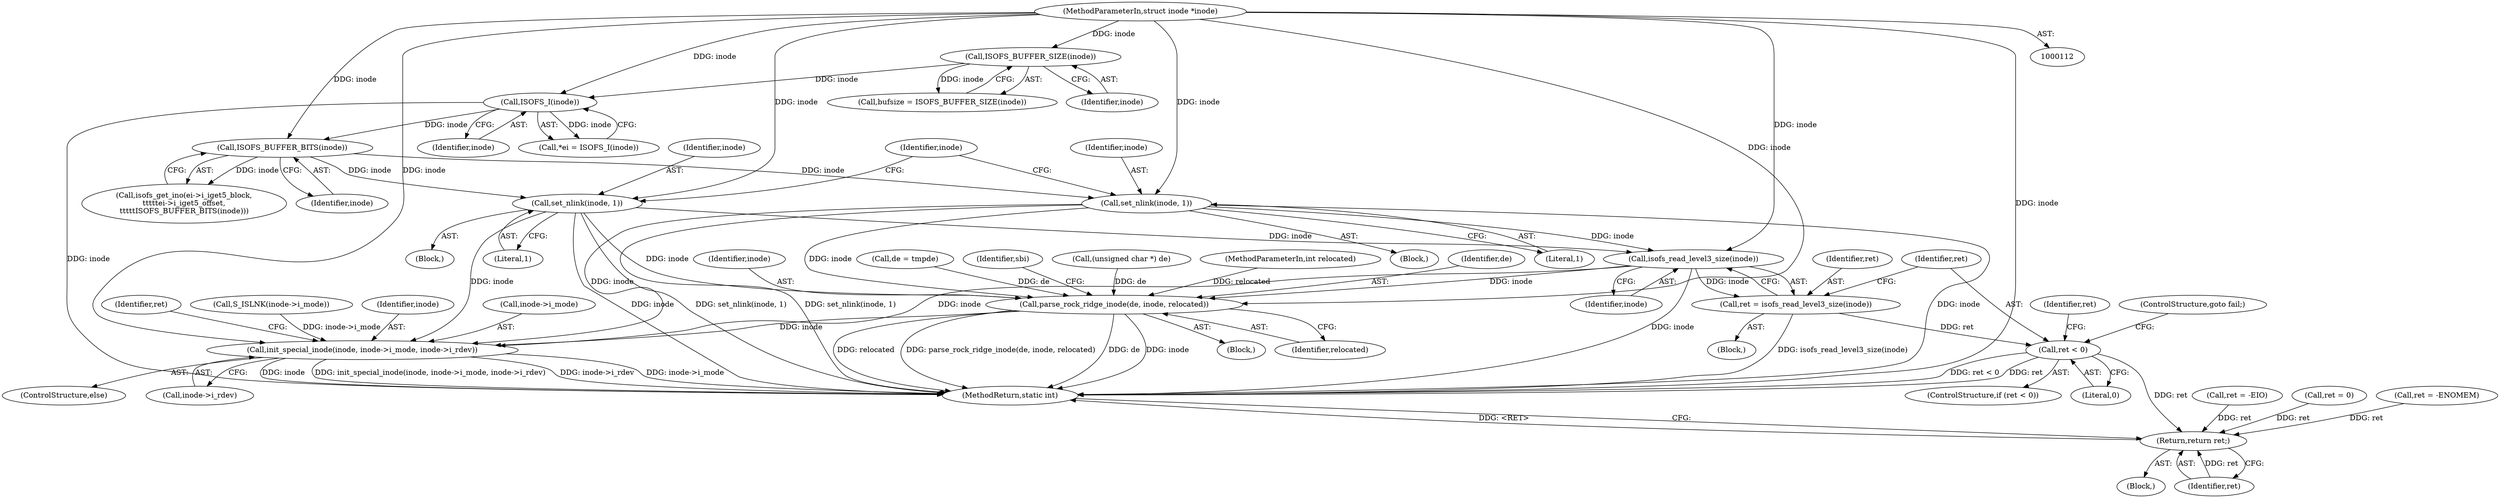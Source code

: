 digraph "0_linux_410dd3cf4c9b36f27ed4542ee18b1af5e68645a4_0@API" {
"1000409" [label="(Call,isofs_read_level3_size(inode))"];
"1000314" [label="(Call,set_nlink(inode, 1))"];
"1000272" [label="(Call,ISOFS_BUFFER_BITS(inode))"];
"1000153" [label="(Call,ISOFS_I(inode))"];
"1000130" [label="(Call,ISOFS_BUFFER_SIZE(inode))"];
"1000113" [label="(MethodParameterIn,struct inode *inode)"];
"1000346" [label="(Call,set_nlink(inode, 1))"];
"1000407" [label="(Call,ret = isofs_read_level3_size(inode))"];
"1000412" [label="(Call,ret < 0)"];
"1000722" [label="(Return,return ret;)"];
"1000552" [label="(Call,parse_rock_ridge_inode(de, inode, relocated))"];
"1000704" [label="(Call,init_special_inode(inode, inode->i_mode, inode->i_rdev))"];
"1000154" [label="(Identifier,inode)"];
"1000555" [label="(Identifier,relocated)"];
"1000272" [label="(Call,ISOFS_BUFFER_BITS(inode))"];
"1000706" [label="(Call,inode->i_mode)"];
"1000409" [label="(Call,isofs_read_level3_size(inode))"];
"1000554" [label="(Identifier,inode)"];
"1000314" [label="(Call,set_nlink(inode, 1))"];
"1000315" [label="(Identifier,inode)"];
"1000153" [label="(Call,ISOFS_I(inode))"];
"1000348" [label="(Literal,1)"];
"1000704" [label="(Call,init_special_inode(inode, inode->i_mode, inode->i_rdev))"];
"1000316" [label="(Literal,1)"];
"1000408" [label="(Identifier,ret)"];
"1000273" [label="(Identifier,inode)"];
"1000265" [label="(Call,isofs_get_ino(ei->i_iget5_block,\n\t\t\t\t\tei->i_iget5_offset,\n\t\t\t\t\tISOFS_BUFFER_BITS(inode)))"];
"1000412" [label="(Call,ret < 0)"];
"1000417" [label="(Identifier,ret)"];
"1000115" [label="(Block,)"];
"1000156" [label="(Call,ret = -EIO)"];
"1000703" [label="(ControlStructure,else)"];
"1000713" [label="(Identifier,ret)"];
"1000712" [label="(Call,ret = 0)"];
"1000346" [label="(Call,set_nlink(inode, 1))"];
"1000552" [label="(Call,parse_rock_ridge_inode(de, inode, relocated))"];
"1000258" [label="(Call,de = tmpde)"];
"1000558" [label="(Identifier,sbi)"];
"1000113" [label="(MethodParameterIn,struct inode *inode)"];
"1000151" [label="(Call,*ei = ISOFS_I(inode))"];
"1000411" [label="(ControlStructure,if (ret < 0))"];
"1000351" [label="(Identifier,inode)"];
"1000219" [label="(Call,ret = -ENOMEM)"];
"1000347" [label="(Identifier,inode)"];
"1000406" [label="(Block,)"];
"1000131" [label="(Identifier,inode)"];
"1000415" [label="(ControlStructure,goto fail;)"];
"1000413" [label="(Identifier,ret)"];
"1000407" [label="(Call,ret = isofs_read_level3_size(inode))"];
"1000193" [label="(Call,(unsigned char *) de)"];
"1000128" [label="(Call,bufsize = ISOFS_BUFFER_SIZE(inode))"];
"1000414" [label="(Literal,0)"];
"1000318" [label="(Block,)"];
"1000114" [label="(MethodParameterIn,int relocated)"];
"1000288" [label="(Block,)"];
"1000553" [label="(Identifier,de)"];
"1000410" [label="(Identifier,inode)"];
"1000727" [label="(MethodReturn,static int)"];
"1000551" [label="(Block,)"];
"1000130" [label="(Call,ISOFS_BUFFER_SIZE(inode))"];
"1000684" [label="(Call,S_ISLNK(inode->i_mode))"];
"1000722" [label="(Return,return ret;)"];
"1000709" [label="(Call,inode->i_rdev)"];
"1000723" [label="(Identifier,ret)"];
"1000705" [label="(Identifier,inode)"];
"1000409" -> "1000407"  [label="AST: "];
"1000409" -> "1000410"  [label="CFG: "];
"1000410" -> "1000409"  [label="AST: "];
"1000407" -> "1000409"  [label="CFG: "];
"1000409" -> "1000727"  [label="DDG: inode"];
"1000409" -> "1000407"  [label="DDG: inode"];
"1000314" -> "1000409"  [label="DDG: inode"];
"1000346" -> "1000409"  [label="DDG: inode"];
"1000113" -> "1000409"  [label="DDG: inode"];
"1000409" -> "1000552"  [label="DDG: inode"];
"1000409" -> "1000704"  [label="DDG: inode"];
"1000314" -> "1000288"  [label="AST: "];
"1000314" -> "1000316"  [label="CFG: "];
"1000315" -> "1000314"  [label="AST: "];
"1000316" -> "1000314"  [label="AST: "];
"1000351" -> "1000314"  [label="CFG: "];
"1000314" -> "1000727"  [label="DDG: inode"];
"1000314" -> "1000727"  [label="DDG: set_nlink(inode, 1)"];
"1000272" -> "1000314"  [label="DDG: inode"];
"1000113" -> "1000314"  [label="DDG: inode"];
"1000314" -> "1000552"  [label="DDG: inode"];
"1000314" -> "1000704"  [label="DDG: inode"];
"1000272" -> "1000265"  [label="AST: "];
"1000272" -> "1000273"  [label="CFG: "];
"1000273" -> "1000272"  [label="AST: "];
"1000265" -> "1000272"  [label="CFG: "];
"1000272" -> "1000265"  [label="DDG: inode"];
"1000153" -> "1000272"  [label="DDG: inode"];
"1000113" -> "1000272"  [label="DDG: inode"];
"1000272" -> "1000346"  [label="DDG: inode"];
"1000153" -> "1000151"  [label="AST: "];
"1000153" -> "1000154"  [label="CFG: "];
"1000154" -> "1000153"  [label="AST: "];
"1000151" -> "1000153"  [label="CFG: "];
"1000153" -> "1000727"  [label="DDG: inode"];
"1000153" -> "1000151"  [label="DDG: inode"];
"1000130" -> "1000153"  [label="DDG: inode"];
"1000113" -> "1000153"  [label="DDG: inode"];
"1000130" -> "1000128"  [label="AST: "];
"1000130" -> "1000131"  [label="CFG: "];
"1000131" -> "1000130"  [label="AST: "];
"1000128" -> "1000130"  [label="CFG: "];
"1000130" -> "1000128"  [label="DDG: inode"];
"1000113" -> "1000130"  [label="DDG: inode"];
"1000113" -> "1000112"  [label="AST: "];
"1000113" -> "1000727"  [label="DDG: inode"];
"1000113" -> "1000346"  [label="DDG: inode"];
"1000113" -> "1000552"  [label="DDG: inode"];
"1000113" -> "1000704"  [label="DDG: inode"];
"1000346" -> "1000318"  [label="AST: "];
"1000346" -> "1000348"  [label="CFG: "];
"1000347" -> "1000346"  [label="AST: "];
"1000348" -> "1000346"  [label="AST: "];
"1000351" -> "1000346"  [label="CFG: "];
"1000346" -> "1000727"  [label="DDG: inode"];
"1000346" -> "1000727"  [label="DDG: set_nlink(inode, 1)"];
"1000346" -> "1000552"  [label="DDG: inode"];
"1000346" -> "1000704"  [label="DDG: inode"];
"1000407" -> "1000406"  [label="AST: "];
"1000408" -> "1000407"  [label="AST: "];
"1000413" -> "1000407"  [label="CFG: "];
"1000407" -> "1000727"  [label="DDG: isofs_read_level3_size(inode)"];
"1000407" -> "1000412"  [label="DDG: ret"];
"1000412" -> "1000411"  [label="AST: "];
"1000412" -> "1000414"  [label="CFG: "];
"1000413" -> "1000412"  [label="AST: "];
"1000414" -> "1000412"  [label="AST: "];
"1000415" -> "1000412"  [label="CFG: "];
"1000417" -> "1000412"  [label="CFG: "];
"1000412" -> "1000727"  [label="DDG: ret < 0"];
"1000412" -> "1000727"  [label="DDG: ret"];
"1000412" -> "1000722"  [label="DDG: ret"];
"1000722" -> "1000115"  [label="AST: "];
"1000722" -> "1000723"  [label="CFG: "];
"1000723" -> "1000722"  [label="AST: "];
"1000727" -> "1000722"  [label="CFG: "];
"1000722" -> "1000727"  [label="DDG: <RET>"];
"1000723" -> "1000722"  [label="DDG: ret"];
"1000156" -> "1000722"  [label="DDG: ret"];
"1000712" -> "1000722"  [label="DDG: ret"];
"1000219" -> "1000722"  [label="DDG: ret"];
"1000552" -> "1000551"  [label="AST: "];
"1000552" -> "1000555"  [label="CFG: "];
"1000553" -> "1000552"  [label="AST: "];
"1000554" -> "1000552"  [label="AST: "];
"1000555" -> "1000552"  [label="AST: "];
"1000558" -> "1000552"  [label="CFG: "];
"1000552" -> "1000727"  [label="DDG: de"];
"1000552" -> "1000727"  [label="DDG: inode"];
"1000552" -> "1000727"  [label="DDG: relocated"];
"1000552" -> "1000727"  [label="DDG: parse_rock_ridge_inode(de, inode, relocated)"];
"1000258" -> "1000552"  [label="DDG: de"];
"1000193" -> "1000552"  [label="DDG: de"];
"1000114" -> "1000552"  [label="DDG: relocated"];
"1000552" -> "1000704"  [label="DDG: inode"];
"1000704" -> "1000703"  [label="AST: "];
"1000704" -> "1000709"  [label="CFG: "];
"1000705" -> "1000704"  [label="AST: "];
"1000706" -> "1000704"  [label="AST: "];
"1000709" -> "1000704"  [label="AST: "];
"1000713" -> "1000704"  [label="CFG: "];
"1000704" -> "1000727"  [label="DDG: inode->i_rdev"];
"1000704" -> "1000727"  [label="DDG: inode->i_mode"];
"1000704" -> "1000727"  [label="DDG: inode"];
"1000704" -> "1000727"  [label="DDG: init_special_inode(inode, inode->i_mode, inode->i_rdev)"];
"1000684" -> "1000704"  [label="DDG: inode->i_mode"];
}
